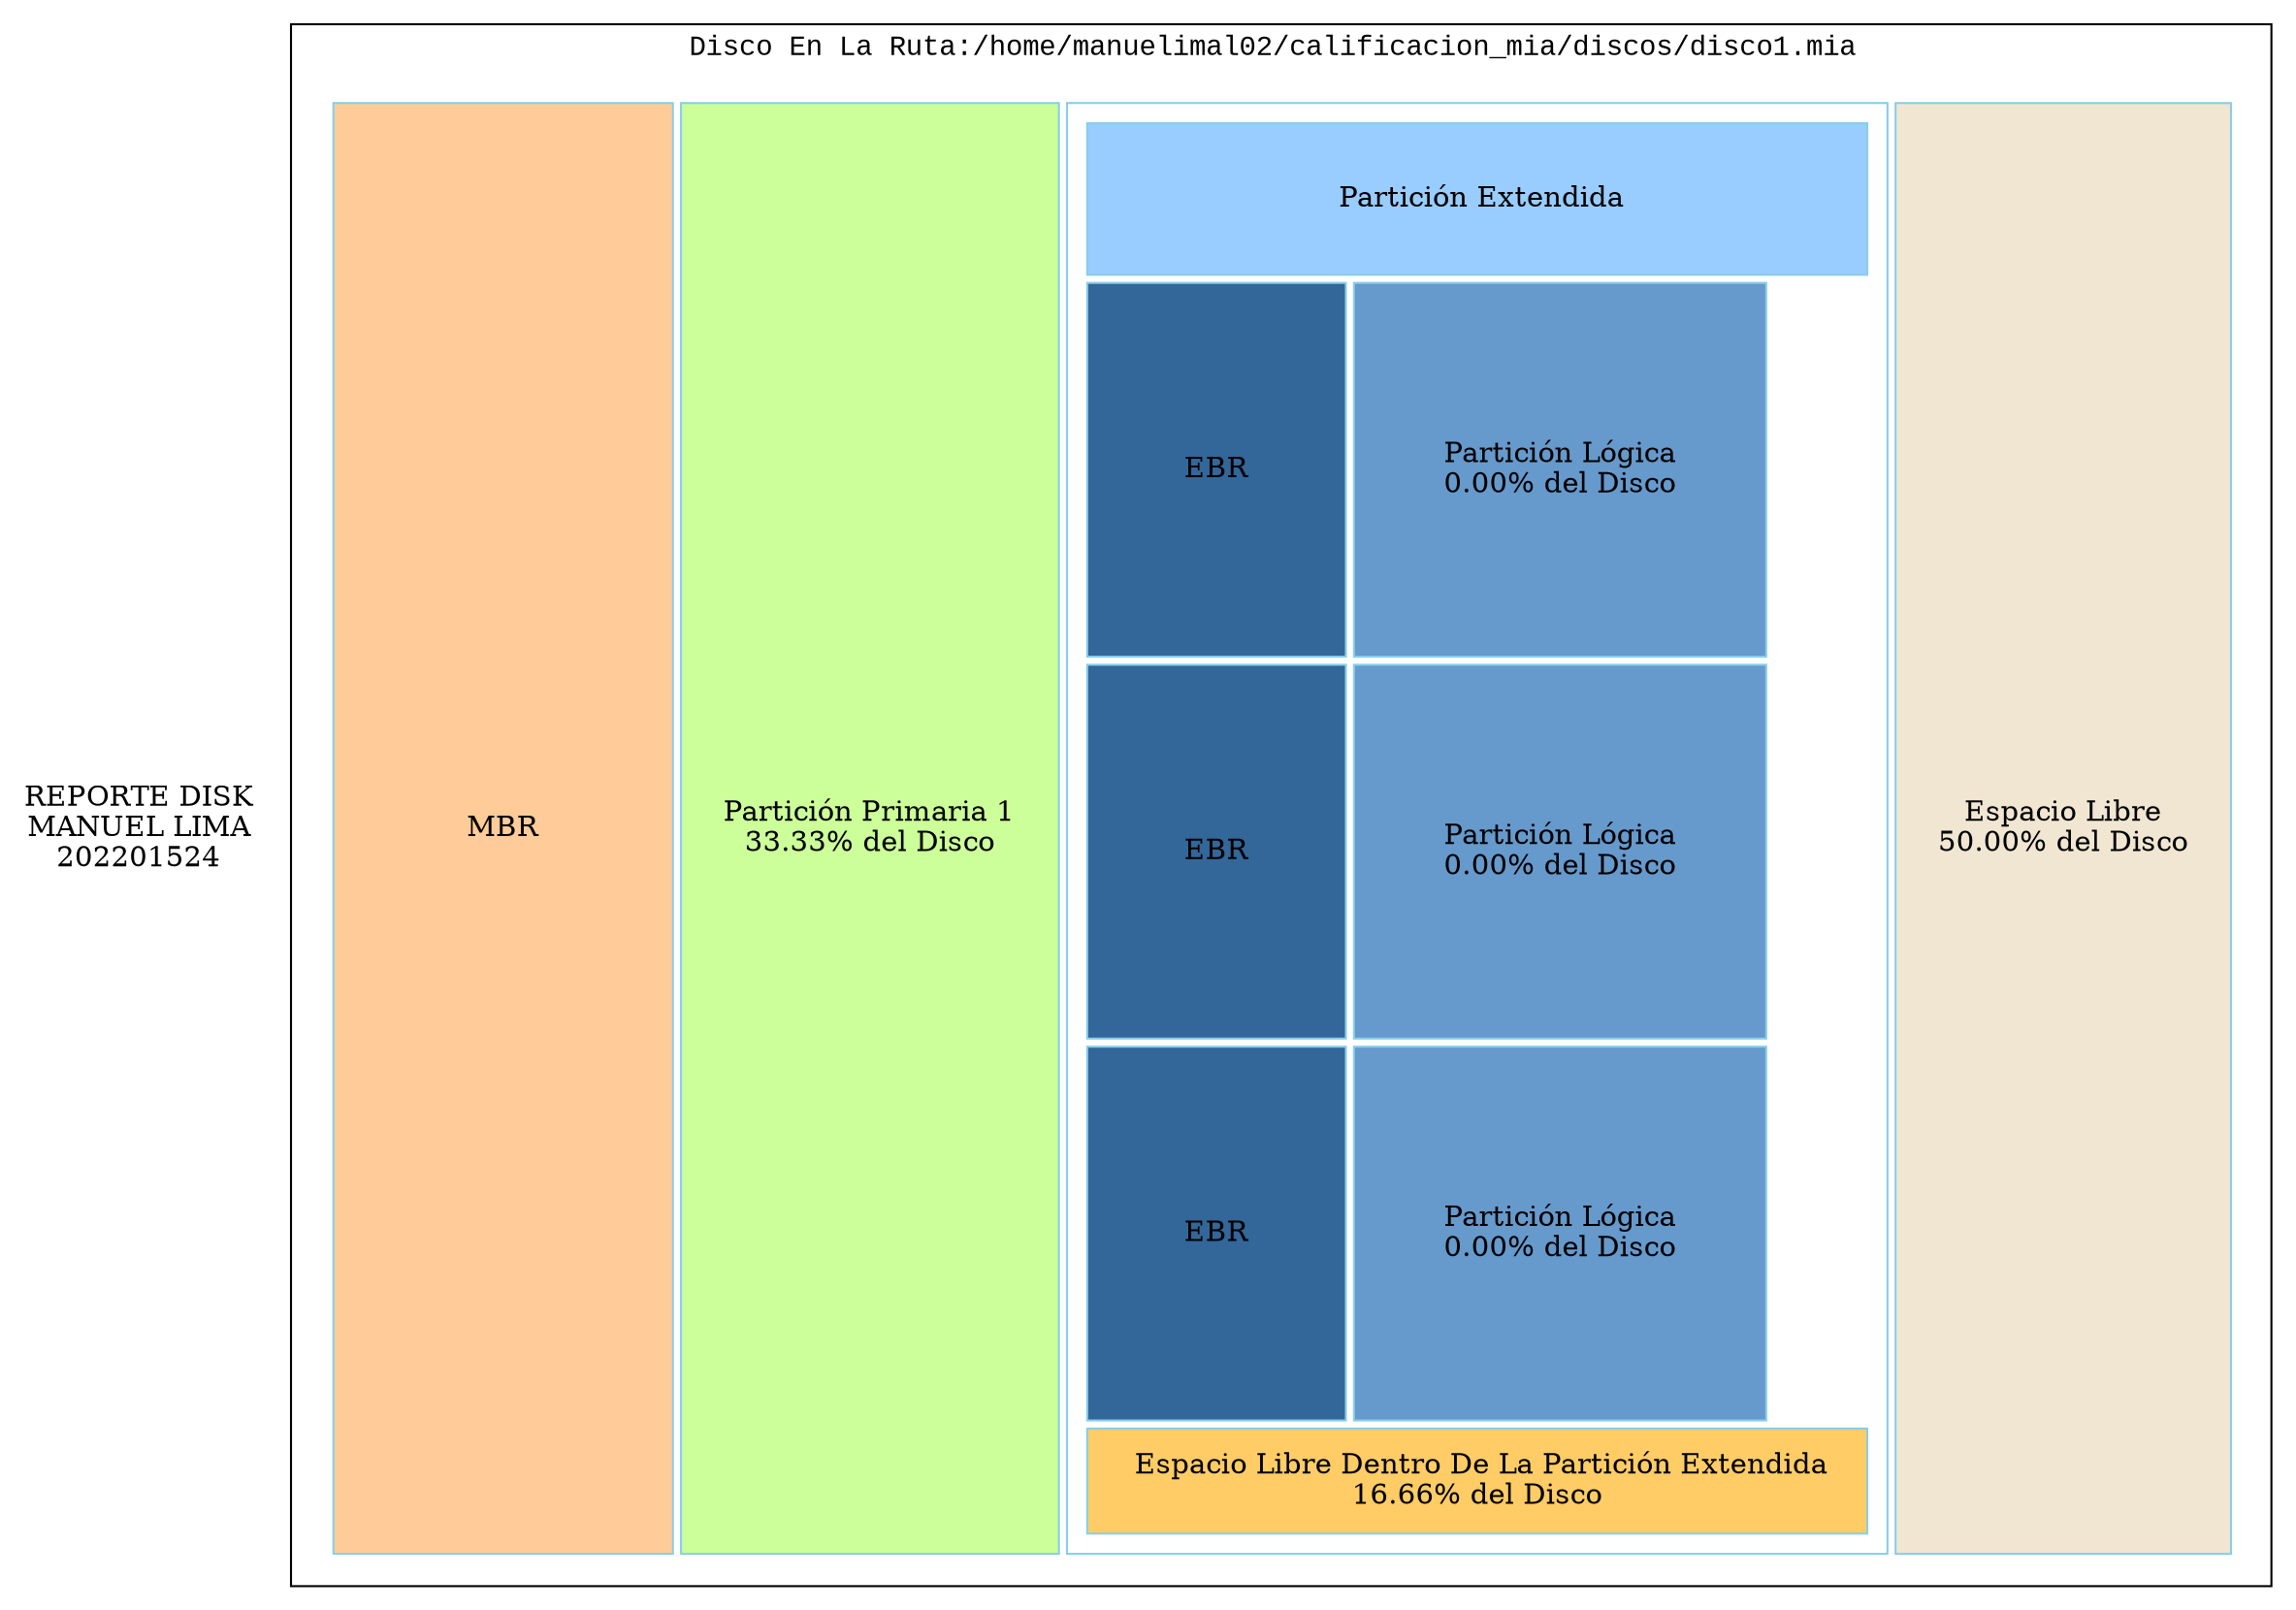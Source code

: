 digraph G {
labelloc="t"
node [shape=plaintext];
fontname="Courier New";
title [label="REPORTE DISK
MANUEL LIMA
202201524"];
subgraph cluster1 {
fontname="Courier New";
label="Disco En La Ruta:/home/manuelimal02/calificacion_mia/discos/disco1.mia "
disco [shape=none label=<
<TABLE border="0" cellspacing="4" cellpadding="5" color="skyblue">
<TR><TD bgcolor="#ffcc99" border="1" cellpadding="65">MBR</TD>
<TD bgcolor="#ccff99" border="1" cellpadding="20">Partición Primaria 1<br/>33.33% del Disco</TD>
<TD border="1" width="75">
<TABLE border="0" cellspacing="4" cellpadding="10">
<TR><TD bgcolor="#99ccff" border="1" colspan="5" height="75"> Partición Extendida<br/></TD></TR>
<TR>
<TD bgcolor="#336699" border="1" height="185">EBR</TD>
<TD bgcolor="#6699cc" border="1" cellpadding="25">Partición Lógica<br/>0.00% del Disco</TD>
</TR>
<TR>
<TD bgcolor="#336699" border="1" height="185">EBR</TD>
<TD bgcolor="#6699cc" border="1" cellpadding="25">Partición Lógica<br/>0.00% del Disco</TD>
</TR>
<TR>
<TD bgcolor="#336699" border="1" height="185">EBR</TD>
<TD bgcolor="#6699cc" border="1" cellpadding="25">Partición Lógica<br/>0.00% del Disco</TD>
</TR>
<TR>
<TD bgcolor="#ffcc66" border="1" colspan="5"> Espacio Libre Dentro De La Partición Extendida<br/>16.66% del Disco</TD>
</TR>
</TABLE>
</TD>
<TD bgcolor="#f1e6d2" border="1" cellpadding="20">Espacio Libre<br/>50.00% del Disco</TD>
</TR>
</TABLE>
>];
}
}
